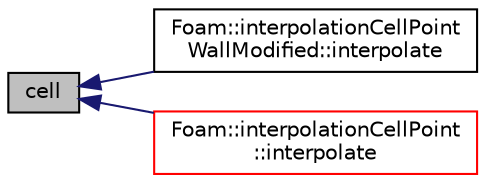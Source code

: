digraph "cell"
{
  bgcolor="transparent";
  edge [fontname="Helvetica",fontsize="10",labelfontname="Helvetica",labelfontsize="10"];
  node [fontname="Helvetica",fontsize="10",shape=record];
  rankdir="LR";
  Node1 [label="cell",height=0.2,width=0.4,color="black", fillcolor="grey75", style="filled", fontcolor="black"];
  Node1 -> Node2 [dir="back",color="midnightblue",fontsize="10",style="solid",fontname="Helvetica"];
  Node2 [label="Foam::interpolationCellPoint\lWallModified::interpolate",height=0.2,width=0.4,color="black",URL="$a01148.html#a57fc05598ea1d34f870f07333089631d",tooltip="Interpolate field for the given cellPointWeight. "];
  Node1 -> Node3 [dir="back",color="midnightblue",fontsize="10",style="solid",fontname="Helvetica"];
  Node3 [label="Foam::interpolationCellPoint\l::interpolate",height=0.2,width=0.4,color="red",URL="$a01146.html#abc137f1878ea56b57299f529b073129a",tooltip="Interpolate field for the given cellPointWeight. "];
}
